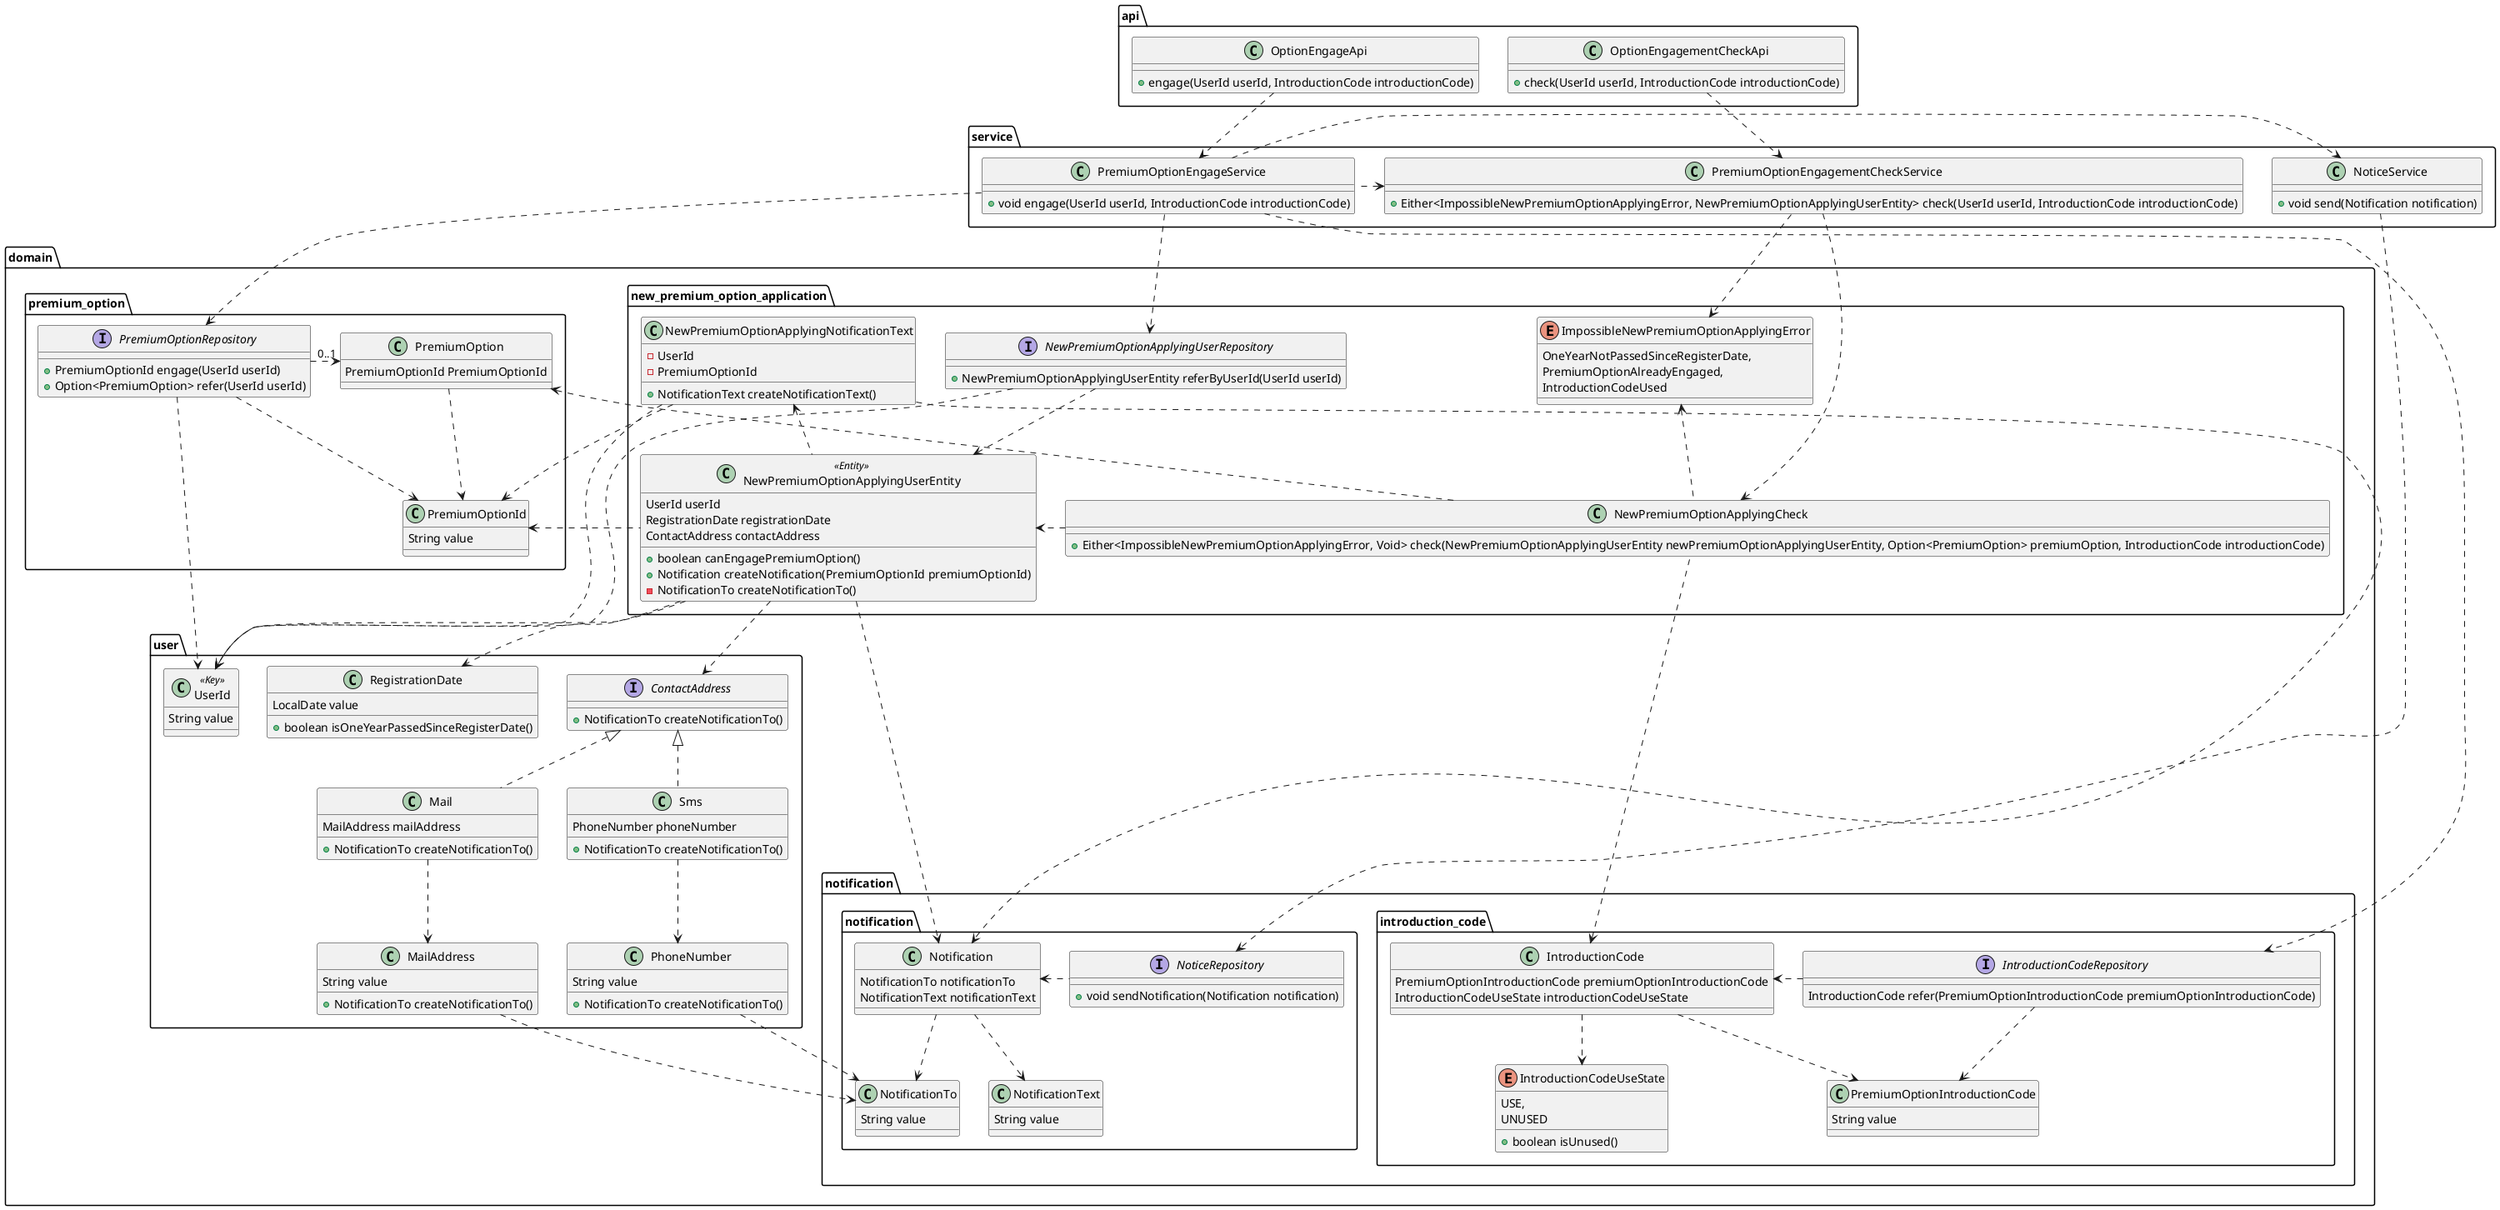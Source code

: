 @startuml
package api{
    class OptionEngageApi{
        + engage(UserId userId, IntroductionCode introductionCode)
    }

    class OptionEngagementCheckApi{
            + check(UserId userId, IntroductionCode introductionCode)
        }
}
package service{
    class PremiumOptionEngageService{
    + void engage(UserId userId, IntroductionCode introductionCode)
    }

    class PremiumOptionEngagementCheckService {
        + Either<ImpossibleNewPremiumOptionApplyingError, NewPremiumOptionApplyingUserEntity> check(UserId userId, IntroductionCode introductionCode)
    }

    class NoticeService{
    + void send(Notification notification)
    }
}
OptionEngageApi .down.> PremiumOptionEngageService
PremiumOptionEngageService .right.> NoticeService
PremiumOptionEngageService .left.> PremiumOptionEngagementCheckService
OptionEngagementCheckApi .down.> PremiumOptionEngagementCheckService

package domain {
package user {
    class UserId <<Key>>{
                String value
    }
    class RegistrationDate{
        LocalDate value
        + boolean isOneYearPassedSinceRegisterDate()
    }
    interface ContactAddress{
                + NotificationTo createNotificationTo()
    }
    class Sms implements ContactAddress{
        PhoneNumber phoneNumber
        + NotificationTo createNotificationTo()
    }
    class PhoneNumber{
        String value
        + NotificationTo createNotificationTo()
    }
    class Mail implements ContactAddress {
        MailAddress mailAddress
        + NotificationTo createNotificationTo()
    }
    class MailAddress{
        String value
        + NotificationTo createNotificationTo()
    }
}
package new_premium_option_application {

        class NewPremiumOptionApplyingUserEntity <<Entity>> {
            UserId userId
            RegistrationDate registrationDate
            ContactAddress contactAddress

            + boolean canEngagePremiumOption()
            + Notification createNotification(PremiumOptionId premiumOptionId)
            - NotificationTo createNotificationTo()
        }

        interface NewPremiumOptionApplyingUserRepository {
        + NewPremiumOptionApplyingUserEntity referByUserId(UserId userId)
        }

        enum ImpossibleNewPremiumOptionApplyingError{
        OneYearNotPassedSinceRegisterDate,
        PremiumOptionAlreadyEngaged,
        IntroductionCodeUsed
        }

        class NewPremiumOptionApplyingNotificationText {
        - UserId
        - PremiumOptionId
        + NotificationText createNotificationText()
        }

        class NewPremiumOptionApplyingCheck {
        + Either<ImpossibleNewPremiumOptionApplyingError, Void> check(NewPremiumOptionApplyingUserEntity newPremiumOptionApplyingUserEntity, Option<PremiumOption> premiumOption, IntroductionCode introductionCode)
        }

        NewPremiumOptionApplyingUserEntity .down.> UserId
        NewPremiumOptionApplyingUserEntity .down.> RegistrationDate

        NewPremiumOptionApplyingUserEntity .down.> ContactAddress
        Sms .down.> PhoneNumber
        Mail .down.> MailAddress
        PremiumOptionEngagementCheckService .down.> ImpossibleNewPremiumOptionApplyingError
        NewPremiumOptionApplyingNotificationText .down.> UserId
        NewPremiumOptionApplyingUserEntity .up.> NewPremiumOptionApplyingNotificationText
        NewPremiumOptionApplyingCheck .up.> ImpossibleNewPremiumOptionApplyingError
        PremiumOptionEngagementCheckService .down.> NewPremiumOptionApplyingCheck
        }

    package premium_option {
        class PremiumOption{
            PremiumOptionId PremiumOptionId
        }

        class PremiumOptionId{
            String value
        }
        interface PremiumOptionRepository {
        + PremiumOptionId engage(UserId userId)
        + Option<PremiumOption> refer(UserId userId)
        }
    }
    PremiumOption .down.> PremiumOptionId
    PremiumOptionRepository .down.> UserId
    PremiumOptionRepository .down.> PremiumOptionId
    PremiumOptionRepository .right.>  "0..1" PremiumOption
    NewPremiumOptionApplyingNotificationText .down.> PremiumOptionId
    NewPremiumOptionApplyingUserEntity .left.> PremiumOptionId



    package notification{
    package notification{
            class Notification{
                NotificationTo notificationTo
                NotificationText notificationText
            }
            class NotificationTo {
                String value
            }

            class NotificationText {
                String value
            }

            interface NoticeRepository {
                + void sendNotification(Notification notification)
            }

            MailAddress .down.> NotificationTo
            PhoneNumber .down.> NotificationTo
            Notification .down.> NotificationTo
            Notification .down.> NotificationText
            NewPremiumOptionApplyingUserEntity .down.> Notification
            NewPremiumOptionApplyingNotificationText .down.> Notification
        }

    package introduction_code{
        class IntroductionCode{
            PremiumOptionIntroductionCode premiumOptionIntroductionCode
            IntroductionCodeUseState introductionCodeUseState
        }
        class PremiumOptionIntroductionCode {
            String value
        }
        enum IntroductionCodeUseState{
            USE,
            UNUSED
            + boolean isUnused()
        }

        interface IntroductionCodeRepository {
        IntroductionCode refer(PremiumOptionIntroductionCode premiumOptionIntroductionCode)
        }
        IntroductionCodeRepository .right.> IntroductionCode
        IntroductionCodeRepository ..> PremiumOptionIntroductionCode
    }
    PremiumOptionEngageService .down.> IntroductionCodeRepository


    NewPremiumOptionApplyingUserRepository .down.> UserId
    NewPremiumOptionApplyingUserRepository .down.> NewPremiumOptionApplyingUserEntity

    IntroductionCode .down.> PremiumOptionIntroductionCode
    IntroductionCode .down.> IntroductionCodeUseState
    NewPremiumOptionApplyingCheck .right.> NewPremiumOptionApplyingUserEntity
    NewPremiumOptionApplyingCheck .left.> PremiumOption
    NewPremiumOptionApplyingCheck .left.> IntroductionCode
}
PremiumOptionEngageService .down.> NewPremiumOptionApplyingUserRepository
NoticeService .down.> NoticeRepository
NoticeRepository .left.> Notification
PremiumOptionEngageService .down.> PremiumOptionRepository

@enduml
